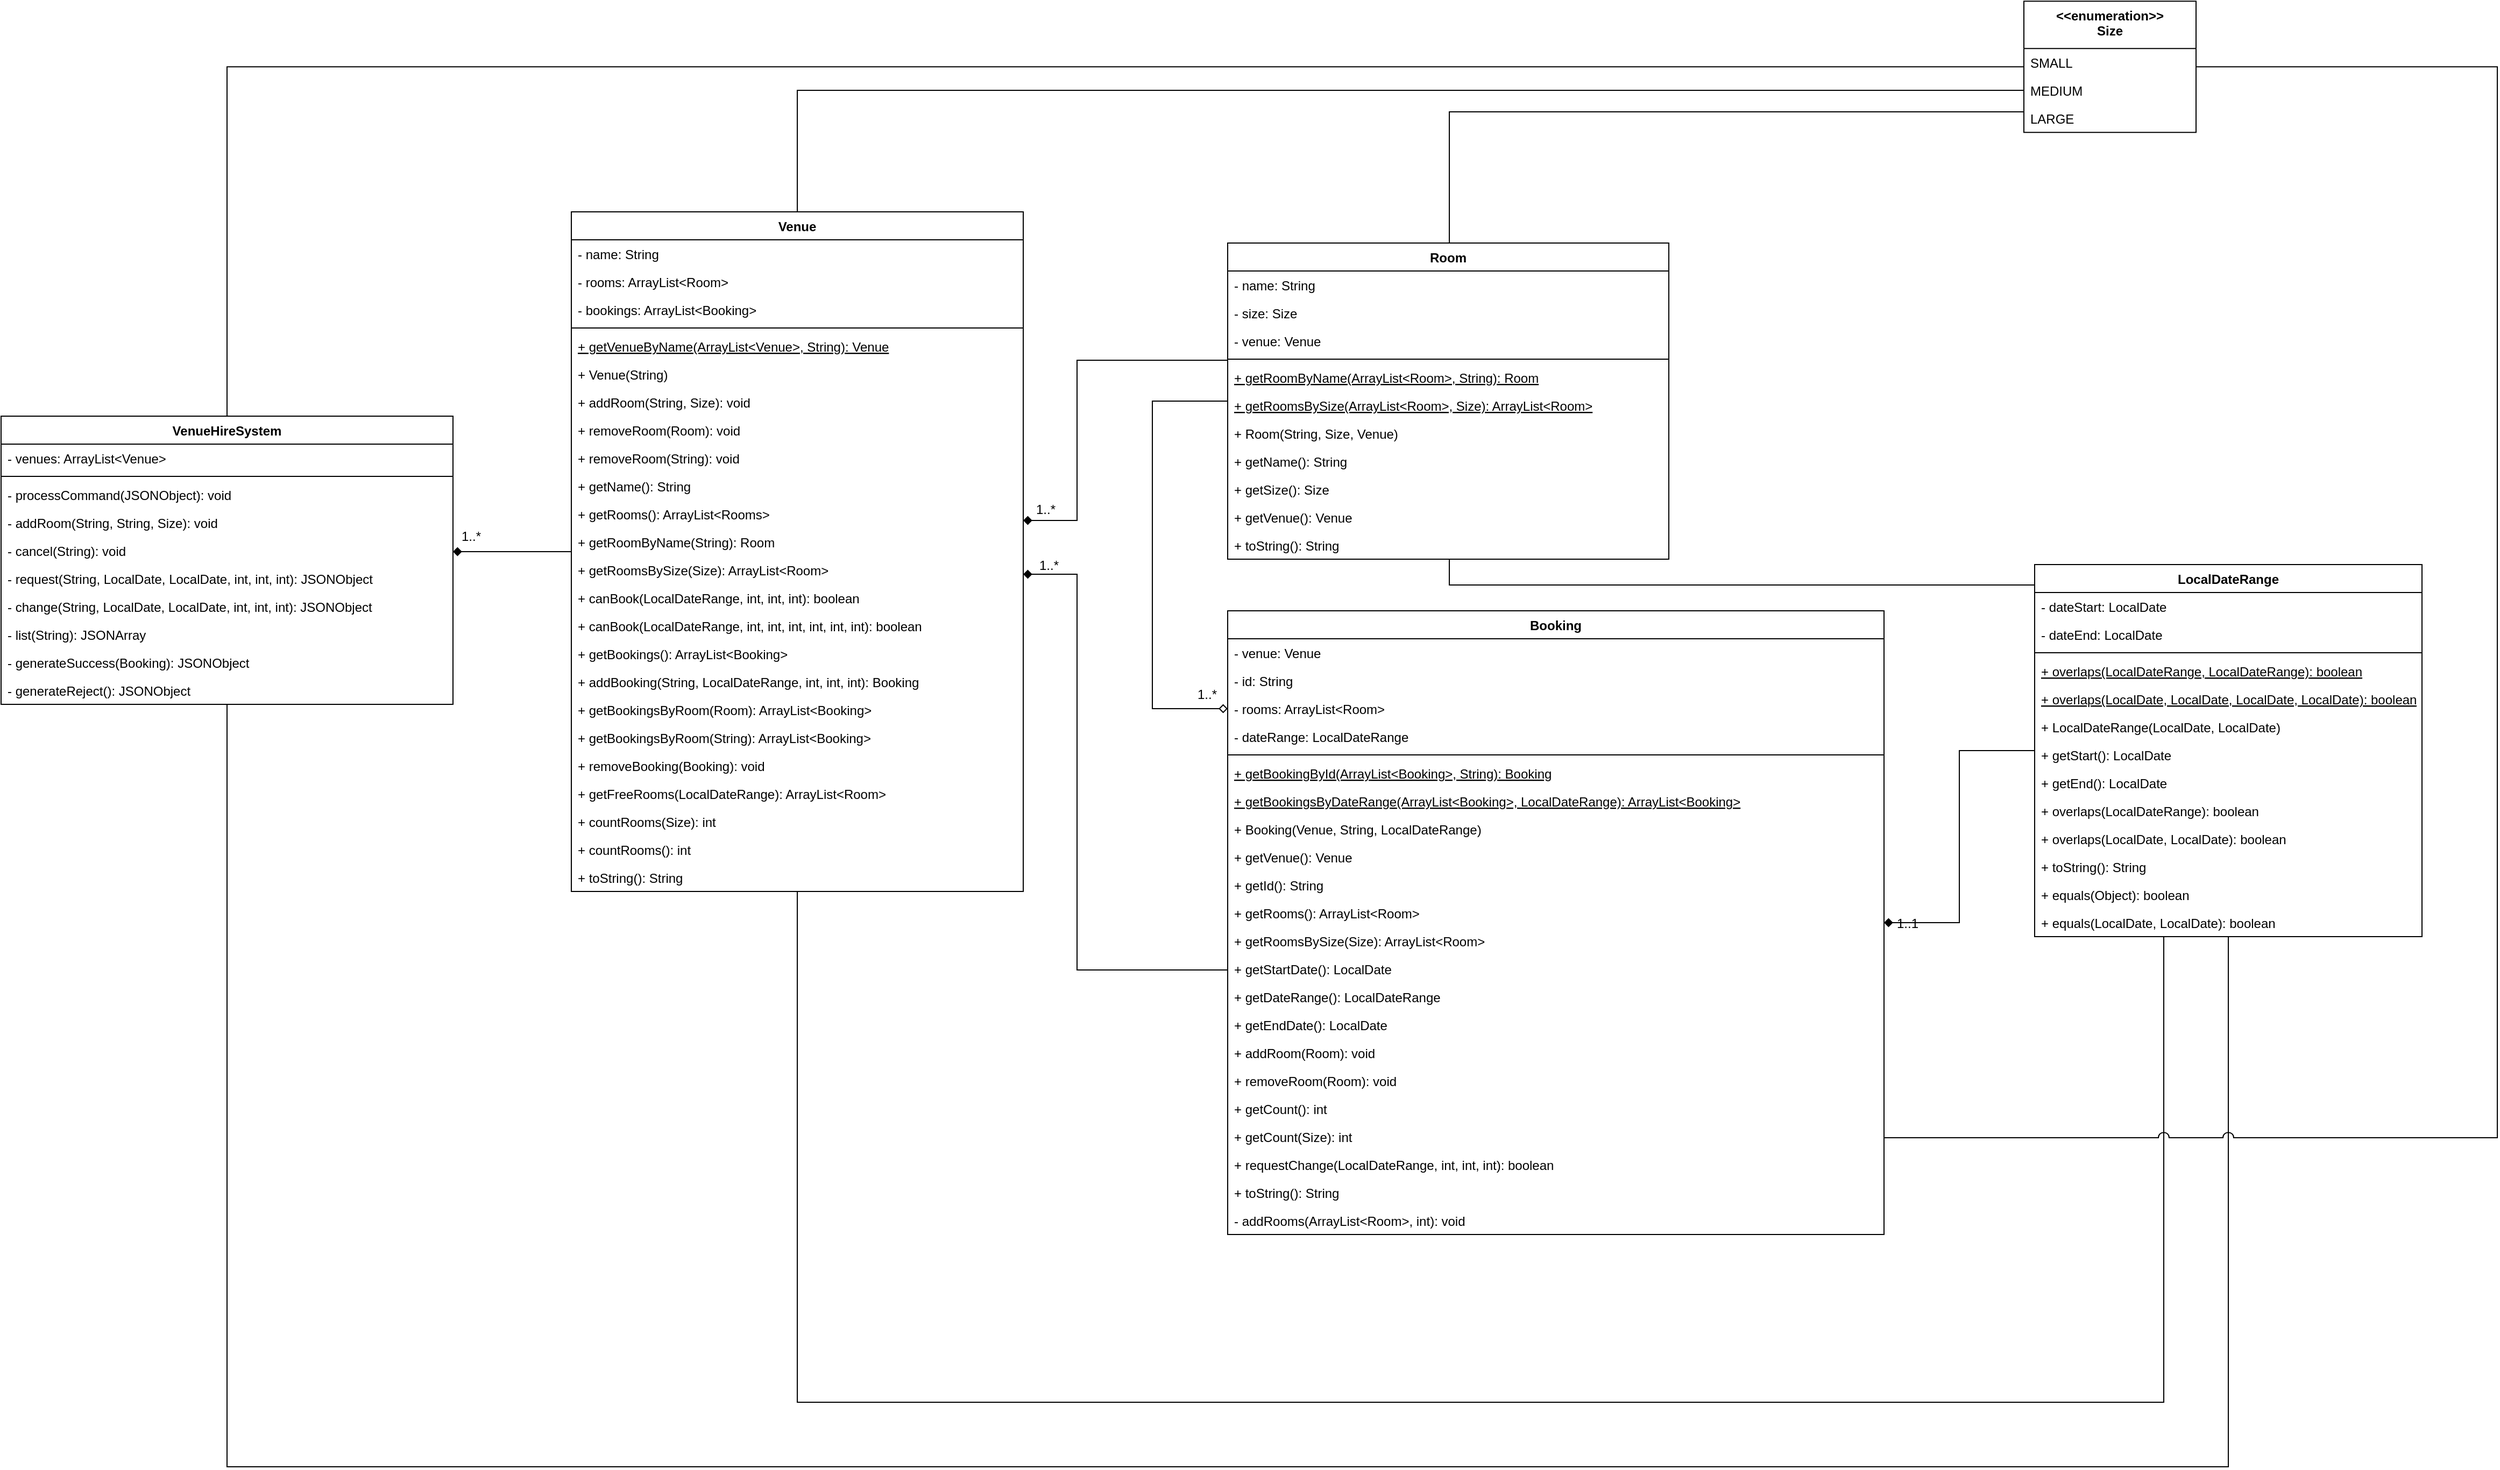 <mxfile version="11.3.0" type="device" pages="1"><diagram id="Fz_I82woASBaDcpSmQ-H" name="Page-1"><mxGraphModel dx="1386" dy="666" grid="1" gridSize="10" guides="1" tooltips="1" connect="1" arrows="1" fold="1" page="1" pageScale="1" pageWidth="850" pageHeight="1100" math="0" shadow="0"><root><mxCell id="0"/><mxCell id="1" parent="0"/><mxCell id="auLTzLcRfjIA71h1RYRJ-1" value="Booking" style="swimlane;fontStyle=1;align=center;verticalAlign=top;childLayout=stackLayout;horizontal=1;startSize=26;horizontalStack=0;resizeParent=1;resizeParentMax=0;resizeLast=0;collapsible=1;marginBottom=0;" parent="1" vertex="1"><mxGeometry x="1940" y="644" width="610" height="580" as="geometry"/></mxCell><mxCell id="auLTzLcRfjIA71h1RYRJ-2" value="- venue: Venue" style="text;strokeColor=none;fillColor=none;align=left;verticalAlign=top;spacingLeft=4;spacingRight=4;overflow=hidden;rotatable=0;points=[[0,0.5],[1,0.5]];portConstraint=eastwest;" parent="auLTzLcRfjIA71h1RYRJ-1" vertex="1"><mxGeometry y="26" width="610" height="26" as="geometry"/></mxCell><mxCell id="auLTzLcRfjIA71h1RYRJ-5" value="- id: String" style="text;strokeColor=none;fillColor=none;align=left;verticalAlign=top;spacingLeft=4;spacingRight=4;overflow=hidden;rotatable=0;points=[[0,0.5],[1,0.5]];portConstraint=eastwest;" parent="auLTzLcRfjIA71h1RYRJ-1" vertex="1"><mxGeometry y="52" width="610" height="26" as="geometry"/></mxCell><mxCell id="auLTzLcRfjIA71h1RYRJ-6" value="- rooms: ArrayList&lt;Room&gt;" style="text;strokeColor=none;fillColor=none;align=left;verticalAlign=top;spacingLeft=4;spacingRight=4;overflow=hidden;rotatable=0;points=[[0,0.5],[1,0.5]];portConstraint=eastwest;" parent="auLTzLcRfjIA71h1RYRJ-1" vertex="1"><mxGeometry y="78" width="610" height="26" as="geometry"/></mxCell><mxCell id="auLTzLcRfjIA71h1RYRJ-7" value="- dateRange: LocalDateRange" style="text;strokeColor=none;fillColor=none;align=left;verticalAlign=top;spacingLeft=4;spacingRight=4;overflow=hidden;rotatable=0;points=[[0,0.5],[1,0.5]];portConstraint=eastwest;" parent="auLTzLcRfjIA71h1RYRJ-1" vertex="1"><mxGeometry y="104" width="610" height="26" as="geometry"/></mxCell><mxCell id="auLTzLcRfjIA71h1RYRJ-3" value="" style="line;strokeWidth=1;fillColor=none;align=left;verticalAlign=middle;spacingTop=-1;spacingLeft=3;spacingRight=3;rotatable=0;labelPosition=right;points=[];portConstraint=eastwest;" parent="auLTzLcRfjIA71h1RYRJ-1" vertex="1"><mxGeometry y="130" width="610" height="8" as="geometry"/></mxCell><mxCell id="auLTzLcRfjIA71h1RYRJ-16" value="+ getBookingById(ArrayList&lt;Booking&gt;, String): Booking" style="text;strokeColor=none;fillColor=none;align=left;verticalAlign=top;spacingLeft=4;spacingRight=4;overflow=hidden;rotatable=0;points=[[0,0.5],[1,0.5]];portConstraint=eastwest;fontStyle=4" parent="auLTzLcRfjIA71h1RYRJ-1" vertex="1"><mxGeometry y="138" width="610" height="26" as="geometry"/></mxCell><mxCell id="auLTzLcRfjIA71h1RYRJ-17" value="+ getBookingsByDateRange(ArrayList&lt;Booking&gt;, LocalDateRange): ArrayList&lt;Booking&gt;" style="text;strokeColor=none;fillColor=none;align=left;verticalAlign=top;spacingLeft=4;spacingRight=4;overflow=hidden;rotatable=0;points=[[0,0.5],[1,0.5]];portConstraint=eastwest;fontStyle=4" parent="auLTzLcRfjIA71h1RYRJ-1" vertex="1"><mxGeometry y="164" width="610" height="26" as="geometry"/></mxCell><mxCell id="auLTzLcRfjIA71h1RYRJ-20" value="+ Booking(Venue, String, LocalDateRange)" style="text;strokeColor=none;fillColor=none;align=left;verticalAlign=top;spacingLeft=4;spacingRight=4;overflow=hidden;rotatable=0;points=[[0,0.5],[1,0.5]];portConstraint=eastwest;fontStyle=0" parent="auLTzLcRfjIA71h1RYRJ-1" vertex="1"><mxGeometry y="190" width="610" height="26" as="geometry"/></mxCell><mxCell id="auLTzLcRfjIA71h1RYRJ-21" value="+ getVenue(): Venue" style="text;strokeColor=none;fillColor=none;align=left;verticalAlign=top;spacingLeft=4;spacingRight=4;overflow=hidden;rotatable=0;points=[[0,0.5],[1,0.5]];portConstraint=eastwest;fontStyle=0" parent="auLTzLcRfjIA71h1RYRJ-1" vertex="1"><mxGeometry y="216" width="610" height="26" as="geometry"/></mxCell><mxCell id="auLTzLcRfjIA71h1RYRJ-26" value="+ getId(): String" style="text;strokeColor=none;fillColor=none;align=left;verticalAlign=top;spacingLeft=4;spacingRight=4;overflow=hidden;rotatable=0;points=[[0,0.5],[1,0.5]];portConstraint=eastwest;fontStyle=0" parent="auLTzLcRfjIA71h1RYRJ-1" vertex="1"><mxGeometry y="242" width="610" height="26" as="geometry"/></mxCell><mxCell id="auLTzLcRfjIA71h1RYRJ-25" value="+ getRooms(): ArrayList&lt;Room&gt;" style="text;strokeColor=none;fillColor=none;align=left;verticalAlign=top;spacingLeft=4;spacingRight=4;overflow=hidden;rotatable=0;points=[[0,0.5],[1,0.5]];portConstraint=eastwest;fontStyle=0" parent="auLTzLcRfjIA71h1RYRJ-1" vertex="1"><mxGeometry y="268" width="610" height="26" as="geometry"/></mxCell><mxCell id="auLTzLcRfjIA71h1RYRJ-24" value="+ getRoomsBySize(Size): ArrayList&lt;Room&gt;" style="text;strokeColor=none;fillColor=none;align=left;verticalAlign=top;spacingLeft=4;spacingRight=4;overflow=hidden;rotatable=0;points=[[0,0.5],[1,0.5]];portConstraint=eastwest;fontStyle=0" parent="auLTzLcRfjIA71h1RYRJ-1" vertex="1"><mxGeometry y="294" width="610" height="26" as="geometry"/></mxCell><mxCell id="auLTzLcRfjIA71h1RYRJ-23" value="+ getStartDate(): LocalDate" style="text;strokeColor=none;fillColor=none;align=left;verticalAlign=top;spacingLeft=4;spacingRight=4;overflow=hidden;rotatable=0;points=[[0,0.5],[1,0.5]];portConstraint=eastwest;fontStyle=0" parent="auLTzLcRfjIA71h1RYRJ-1" vertex="1"><mxGeometry y="320" width="610" height="26" as="geometry"/></mxCell><mxCell id="auLTzLcRfjIA71h1RYRJ-22" value="+ getDateRange(): LocalDateRange" style="text;strokeColor=none;fillColor=none;align=left;verticalAlign=top;spacingLeft=4;spacingRight=4;overflow=hidden;rotatable=0;points=[[0,0.5],[1,0.5]];portConstraint=eastwest;fontStyle=0" parent="auLTzLcRfjIA71h1RYRJ-1" vertex="1"><mxGeometry y="346" width="610" height="26" as="geometry"/></mxCell><mxCell id="auLTzLcRfjIA71h1RYRJ-19" value="+ getEndDate(): LocalDate" style="text;strokeColor=none;fillColor=none;align=left;verticalAlign=top;spacingLeft=4;spacingRight=4;overflow=hidden;rotatable=0;points=[[0,0.5],[1,0.5]];portConstraint=eastwest;fontStyle=0" parent="auLTzLcRfjIA71h1RYRJ-1" vertex="1"><mxGeometry y="372" width="610" height="26" as="geometry"/></mxCell><mxCell id="auLTzLcRfjIA71h1RYRJ-28" value="+ addRoom(Room): void" style="text;strokeColor=none;fillColor=none;align=left;verticalAlign=top;spacingLeft=4;spacingRight=4;overflow=hidden;rotatable=0;points=[[0,0.5],[1,0.5]];portConstraint=eastwest;fontStyle=0" parent="auLTzLcRfjIA71h1RYRJ-1" vertex="1"><mxGeometry y="398" width="610" height="26" as="geometry"/></mxCell><mxCell id="auLTzLcRfjIA71h1RYRJ-30" value="+ removeRoom(Room): void" style="text;strokeColor=none;fillColor=none;align=left;verticalAlign=top;spacingLeft=4;spacingRight=4;overflow=hidden;rotatable=0;points=[[0,0.5],[1,0.5]];portConstraint=eastwest;fontStyle=0" parent="auLTzLcRfjIA71h1RYRJ-1" vertex="1"><mxGeometry y="424" width="610" height="26" as="geometry"/></mxCell><mxCell id="auLTzLcRfjIA71h1RYRJ-34" value="+ getCount(): int" style="text;strokeColor=none;fillColor=none;align=left;verticalAlign=top;spacingLeft=4;spacingRight=4;overflow=hidden;rotatable=0;points=[[0,0.5],[1,0.5]];portConstraint=eastwest;fontStyle=0" parent="auLTzLcRfjIA71h1RYRJ-1" vertex="1"><mxGeometry y="450" width="610" height="26" as="geometry"/></mxCell><mxCell id="auLTzLcRfjIA71h1RYRJ-33" value="+ getCount(Size): int" style="text;strokeColor=none;fillColor=none;align=left;verticalAlign=top;spacingLeft=4;spacingRight=4;overflow=hidden;rotatable=0;points=[[0,0.5],[1,0.5]];portConstraint=eastwest;fontStyle=0" parent="auLTzLcRfjIA71h1RYRJ-1" vertex="1"><mxGeometry y="476" width="610" height="26" as="geometry"/></mxCell><mxCell id="auLTzLcRfjIA71h1RYRJ-32" value="+ requestChange(LocalDateRange, int, int, int): boolean" style="text;strokeColor=none;fillColor=none;align=left;verticalAlign=top;spacingLeft=4;spacingRight=4;overflow=hidden;rotatable=0;points=[[0,0.5],[1,0.5]];portConstraint=eastwest;fontStyle=0" parent="auLTzLcRfjIA71h1RYRJ-1" vertex="1"><mxGeometry y="502" width="610" height="26" as="geometry"/></mxCell><mxCell id="auLTzLcRfjIA71h1RYRJ-35" value="+ toString(): String" style="text;strokeColor=none;fillColor=none;align=left;verticalAlign=top;spacingLeft=4;spacingRight=4;overflow=hidden;rotatable=0;points=[[0,0.5],[1,0.5]];portConstraint=eastwest;fontStyle=0" parent="auLTzLcRfjIA71h1RYRJ-1" vertex="1"><mxGeometry y="528" width="610" height="26" as="geometry"/></mxCell><mxCell id="auLTzLcRfjIA71h1RYRJ-31" value="- addRooms(ArrayList&lt;Room&gt;, int): void" style="text;strokeColor=none;fillColor=none;align=left;verticalAlign=top;spacingLeft=4;spacingRight=4;overflow=hidden;rotatable=0;points=[[0,0.5],[1,0.5]];portConstraint=eastwest;fontStyle=0" parent="auLTzLcRfjIA71h1RYRJ-1" vertex="1"><mxGeometry y="554" width="610" height="26" as="geometry"/></mxCell><mxCell id="2ZWRMJSb3vyDio3hac4R-14" style="edgeStyle=orthogonalEdgeStyle;rounded=0;orthogonalLoop=1;jettySize=auto;html=1;endArrow=diamond;endFill=1;" edge="1" parent="1" source="auLTzLcRfjIA71h1RYRJ-68" target="auLTzLcRfjIA71h1RYRJ-1"><mxGeometry relative="1" as="geometry"/></mxCell><mxCell id="2ZWRMJSb3vyDio3hac4R-15" style="edgeStyle=orthogonalEdgeStyle;rounded=0;orthogonalLoop=1;jettySize=auto;html=1;startArrow=none;startFill=0;endArrow=none;endFill=0;" edge="1" parent="1" source="auLTzLcRfjIA71h1RYRJ-68" target="auLTzLcRfjIA71h1RYRJ-191"><mxGeometry relative="1" as="geometry"><Array as="points"><mxPoint x="2870" y="1440"/><mxPoint x="1010" y="1440"/></Array></mxGeometry></mxCell><mxCell id="2ZWRMJSb3vyDio3hac4R-16" style="edgeStyle=orthogonalEdgeStyle;rounded=0;orthogonalLoop=1;jettySize=auto;html=1;startArrow=none;startFill=0;endArrow=none;endFill=0;" edge="1" parent="1" source="auLTzLcRfjIA71h1RYRJ-68" target="auLTzLcRfjIA71h1RYRJ-160"><mxGeometry relative="1" as="geometry"><Array as="points"><mxPoint x="2810" y="1380"/><mxPoint x="1540" y="1380"/></Array></mxGeometry></mxCell><mxCell id="2ZWRMJSb3vyDio3hac4R-17" style="edgeStyle=orthogonalEdgeStyle;rounded=0;orthogonalLoop=1;jettySize=auto;html=1;startArrow=none;startFill=0;endArrow=none;endFill=0;" edge="1" parent="1" source="auLTzLcRfjIA71h1RYRJ-68" target="auLTzLcRfjIA71h1RYRJ-80"><mxGeometry relative="1" as="geometry"><Array as="points"><mxPoint x="2146" y="620"/></Array></mxGeometry></mxCell><mxCell id="auLTzLcRfjIA71h1RYRJ-68" value="LocalDateRange" style="swimlane;fontStyle=1;align=center;verticalAlign=top;childLayout=stackLayout;horizontal=1;startSize=26;horizontalStack=0;resizeParent=1;resizeParentMax=0;resizeLast=0;collapsible=1;marginBottom=0;" parent="1" vertex="1"><mxGeometry x="2690" y="601" width="360" height="346" as="geometry"/></mxCell><mxCell id="auLTzLcRfjIA71h1RYRJ-69" value="- dateStart: LocalDate" style="text;strokeColor=none;fillColor=none;align=left;verticalAlign=top;spacingLeft=4;spacingRight=4;overflow=hidden;rotatable=0;points=[[0,0.5],[1,0.5]];portConstraint=eastwest;" parent="auLTzLcRfjIA71h1RYRJ-68" vertex="1"><mxGeometry y="26" width="360" height="26" as="geometry"/></mxCell><mxCell id="auLTzLcRfjIA71h1RYRJ-72" value="- dateEnd: LocalDate" style="text;strokeColor=none;fillColor=none;align=left;verticalAlign=top;spacingLeft=4;spacingRight=4;overflow=hidden;rotatable=0;points=[[0,0.5],[1,0.5]];portConstraint=eastwest;" parent="auLTzLcRfjIA71h1RYRJ-68" vertex="1"><mxGeometry y="52" width="360" height="26" as="geometry"/></mxCell><mxCell id="auLTzLcRfjIA71h1RYRJ-70" value="" style="line;strokeWidth=1;fillColor=none;align=left;verticalAlign=middle;spacingTop=-1;spacingLeft=3;spacingRight=3;rotatable=0;labelPosition=right;points=[];portConstraint=eastwest;" parent="auLTzLcRfjIA71h1RYRJ-68" vertex="1"><mxGeometry y="78" width="360" height="8" as="geometry"/></mxCell><mxCell id="QHxs_zR7tze2zaisQETo-5" value="+ overlaps(LocalDateRange, LocalDateRange): boolean" style="text;strokeColor=none;fillColor=none;align=left;verticalAlign=top;spacingLeft=4;spacingRight=4;overflow=hidden;rotatable=0;points=[[0,0.5],[1,0.5]];portConstraint=eastwest;fontStyle=4" parent="auLTzLcRfjIA71h1RYRJ-68" vertex="1"><mxGeometry y="86" width="360" height="26" as="geometry"/></mxCell><mxCell id="QHxs_zR7tze2zaisQETo-3" value="+ overlaps(LocalDate, LocalDate, LocalDate, LocalDate): boolean" style="text;strokeColor=none;fillColor=none;align=left;verticalAlign=top;spacingLeft=4;spacingRight=4;overflow=hidden;rotatable=0;points=[[0,0.5],[1,0.5]];portConstraint=eastwest;fontStyle=4" parent="auLTzLcRfjIA71h1RYRJ-68" vertex="1"><mxGeometry y="112" width="360" height="26" as="geometry"/></mxCell><mxCell id="auLTzLcRfjIA71h1RYRJ-71" value="+ LocalDateRange(LocalDate, LocalDate)" style="text;strokeColor=none;fillColor=none;align=left;verticalAlign=top;spacingLeft=4;spacingRight=4;overflow=hidden;rotatable=0;points=[[0,0.5],[1,0.5]];portConstraint=eastwest;" parent="auLTzLcRfjIA71h1RYRJ-68" vertex="1"><mxGeometry y="138" width="360" height="26" as="geometry"/></mxCell><mxCell id="auLTzLcRfjIA71h1RYRJ-74" value="+ getStart(): LocalDate" style="text;strokeColor=none;fillColor=none;align=left;verticalAlign=top;spacingLeft=4;spacingRight=4;overflow=hidden;rotatable=0;points=[[0,0.5],[1,0.5]];portConstraint=eastwest;" parent="auLTzLcRfjIA71h1RYRJ-68" vertex="1"><mxGeometry y="164" width="360" height="26" as="geometry"/></mxCell><mxCell id="auLTzLcRfjIA71h1RYRJ-79" value="+ getEnd(): LocalDate" style="text;strokeColor=none;fillColor=none;align=left;verticalAlign=top;spacingLeft=4;spacingRight=4;overflow=hidden;rotatable=0;points=[[0,0.5],[1,0.5]];portConstraint=eastwest;" parent="auLTzLcRfjIA71h1RYRJ-68" vertex="1"><mxGeometry y="190" width="360" height="26" as="geometry"/></mxCell><mxCell id="auLTzLcRfjIA71h1RYRJ-78" value="+ overlaps(LocalDateRange): boolean" style="text;strokeColor=none;fillColor=none;align=left;verticalAlign=top;spacingLeft=4;spacingRight=4;overflow=hidden;rotatable=0;points=[[0,0.5],[1,0.5]];portConstraint=eastwest;" parent="auLTzLcRfjIA71h1RYRJ-68" vertex="1"><mxGeometry y="216" width="360" height="26" as="geometry"/></mxCell><mxCell id="auLTzLcRfjIA71h1RYRJ-77" value="+ overlaps(LocalDate, LocalDate): boolean" style="text;strokeColor=none;fillColor=none;align=left;verticalAlign=top;spacingLeft=4;spacingRight=4;overflow=hidden;rotatable=0;points=[[0,0.5],[1,0.5]];portConstraint=eastwest;" parent="auLTzLcRfjIA71h1RYRJ-68" vertex="1"><mxGeometry y="242" width="360" height="26" as="geometry"/></mxCell><mxCell id="auLTzLcRfjIA71h1RYRJ-76" value="+ toString(): String" style="text;strokeColor=none;fillColor=none;align=left;verticalAlign=top;spacingLeft=4;spacingRight=4;overflow=hidden;rotatable=0;points=[[0,0.5],[1,0.5]];portConstraint=eastwest;" parent="auLTzLcRfjIA71h1RYRJ-68" vertex="1"><mxGeometry y="268" width="360" height="26" as="geometry"/></mxCell><mxCell id="auLTzLcRfjIA71h1RYRJ-75" value="+ equals(Object): boolean" style="text;strokeColor=none;fillColor=none;align=left;verticalAlign=top;spacingLeft=4;spacingRight=4;overflow=hidden;rotatable=0;points=[[0,0.5],[1,0.5]];portConstraint=eastwest;" parent="auLTzLcRfjIA71h1RYRJ-68" vertex="1"><mxGeometry y="294" width="360" height="26" as="geometry"/></mxCell><mxCell id="auLTzLcRfjIA71h1RYRJ-73" value="+ equals(LocalDate, LocalDate): boolean" style="text;strokeColor=none;fillColor=none;align=left;verticalAlign=top;spacingLeft=4;spacingRight=4;overflow=hidden;rotatable=0;points=[[0,0.5],[1,0.5]];portConstraint=eastwest;" parent="auLTzLcRfjIA71h1RYRJ-68" vertex="1"><mxGeometry y="320" width="360" height="26" as="geometry"/></mxCell><mxCell id="2ZWRMJSb3vyDio3hac4R-11" style="edgeStyle=orthogonalEdgeStyle;rounded=0;orthogonalLoop=1;jettySize=auto;html=1;entryX=0;entryY=0.5;entryDx=0;entryDy=0;endArrow=diamond;endFill=0;" edge="1" parent="1" source="auLTzLcRfjIA71h1RYRJ-80" target="auLTzLcRfjIA71h1RYRJ-6"><mxGeometry relative="1" as="geometry"><Array as="points"><mxPoint x="1870" y="449"/><mxPoint x="1870" y="735"/></Array></mxGeometry></mxCell><mxCell id="auLTzLcRfjIA71h1RYRJ-80" value="Room" style="swimlane;fontStyle=1;align=center;verticalAlign=top;childLayout=stackLayout;horizontal=1;startSize=26;horizontalStack=0;resizeParent=1;resizeParentMax=0;resizeLast=0;collapsible=1;marginBottom=0;" parent="1" vertex="1"><mxGeometry x="1940" y="302" width="410" height="294" as="geometry"/></mxCell><mxCell id="auLTzLcRfjIA71h1RYRJ-81" value="- name: String" style="text;strokeColor=none;fillColor=none;align=left;verticalAlign=top;spacingLeft=4;spacingRight=4;overflow=hidden;rotatable=0;points=[[0,0.5],[1,0.5]];portConstraint=eastwest;" parent="auLTzLcRfjIA71h1RYRJ-80" vertex="1"><mxGeometry y="26" width="410" height="26" as="geometry"/></mxCell><mxCell id="auLTzLcRfjIA71h1RYRJ-82" value="- size: Size" style="text;strokeColor=none;fillColor=none;align=left;verticalAlign=top;spacingLeft=4;spacingRight=4;overflow=hidden;rotatable=0;points=[[0,0.5],[1,0.5]];portConstraint=eastwest;" parent="auLTzLcRfjIA71h1RYRJ-80" vertex="1"><mxGeometry y="52" width="410" height="26" as="geometry"/></mxCell><mxCell id="auLTzLcRfjIA71h1RYRJ-92" value="- venue: Venue" style="text;strokeColor=none;fillColor=none;align=left;verticalAlign=top;spacingLeft=4;spacingRight=4;overflow=hidden;rotatable=0;points=[[0,0.5],[1,0.5]];portConstraint=eastwest;" parent="auLTzLcRfjIA71h1RYRJ-80" vertex="1"><mxGeometry y="78" width="410" height="26" as="geometry"/></mxCell><mxCell id="auLTzLcRfjIA71h1RYRJ-83" value="" style="line;strokeWidth=1;fillColor=none;align=left;verticalAlign=middle;spacingTop=-1;spacingLeft=3;spacingRight=3;rotatable=0;labelPosition=right;points=[];portConstraint=eastwest;" parent="auLTzLcRfjIA71h1RYRJ-80" vertex="1"><mxGeometry y="104" width="410" height="8" as="geometry"/></mxCell><mxCell id="auLTzLcRfjIA71h1RYRJ-86" value="+ getRoomByName(ArrayList&lt;Room&gt;, String): Room" style="text;strokeColor=none;fillColor=none;align=left;verticalAlign=top;spacingLeft=4;spacingRight=4;overflow=hidden;rotatable=0;points=[[0,0.5],[1,0.5]];portConstraint=eastwest;fontStyle=4" parent="auLTzLcRfjIA71h1RYRJ-80" vertex="1"><mxGeometry y="112" width="410" height="26" as="geometry"/></mxCell><mxCell id="auLTzLcRfjIA71h1RYRJ-87" value="+ getRoomsBySize(ArrayList&lt;Room&gt;, Size): ArrayList&lt;Room&gt;" style="text;strokeColor=none;fillColor=none;align=left;verticalAlign=top;spacingLeft=4;spacingRight=4;overflow=hidden;rotatable=0;points=[[0,0.5],[1,0.5]];portConstraint=eastwest;fontStyle=4" parent="auLTzLcRfjIA71h1RYRJ-80" vertex="1"><mxGeometry y="138" width="410" height="26" as="geometry"/></mxCell><mxCell id="auLTzLcRfjIA71h1RYRJ-88" value="+ Room(String, Size, Venue)" style="text;strokeColor=none;fillColor=none;align=left;verticalAlign=top;spacingLeft=4;spacingRight=4;overflow=hidden;rotatable=0;points=[[0,0.5],[1,0.5]];portConstraint=eastwest;" parent="auLTzLcRfjIA71h1RYRJ-80" vertex="1"><mxGeometry y="164" width="410" height="26" as="geometry"/></mxCell><mxCell id="auLTzLcRfjIA71h1RYRJ-89" value="+ getName(): String" style="text;strokeColor=none;fillColor=none;align=left;verticalAlign=top;spacingLeft=4;spacingRight=4;overflow=hidden;rotatable=0;points=[[0,0.5],[1,0.5]];portConstraint=eastwest;" parent="auLTzLcRfjIA71h1RYRJ-80" vertex="1"><mxGeometry y="190" width="410" height="26" as="geometry"/></mxCell><mxCell id="auLTzLcRfjIA71h1RYRJ-90" value="+ getSize(): Size" style="text;strokeColor=none;fillColor=none;align=left;verticalAlign=top;spacingLeft=4;spacingRight=4;overflow=hidden;rotatable=0;points=[[0,0.5],[1,0.5]];portConstraint=eastwest;" parent="auLTzLcRfjIA71h1RYRJ-80" vertex="1"><mxGeometry y="216" width="410" height="26" as="geometry"/></mxCell><mxCell id="auLTzLcRfjIA71h1RYRJ-93" value="+ getVenue(): Venue" style="text;strokeColor=none;fillColor=none;align=left;verticalAlign=top;spacingLeft=4;spacingRight=4;overflow=hidden;rotatable=0;points=[[0,0.5],[1,0.5]];portConstraint=eastwest;" parent="auLTzLcRfjIA71h1RYRJ-80" vertex="1"><mxGeometry y="242" width="410" height="26" as="geometry"/></mxCell><mxCell id="auLTzLcRfjIA71h1RYRJ-91" value="+ toString(): String" style="text;strokeColor=none;fillColor=none;align=left;verticalAlign=top;spacingLeft=4;spacingRight=4;overflow=hidden;rotatable=0;points=[[0,0.5],[1,0.5]];portConstraint=eastwest;" parent="auLTzLcRfjIA71h1RYRJ-80" vertex="1"><mxGeometry y="268" width="410" height="26" as="geometry"/></mxCell><mxCell id="2ZWRMJSb3vyDio3hac4R-18" style="edgeStyle=orthogonalEdgeStyle;rounded=0;orthogonalLoop=1;jettySize=auto;html=1;startArrow=none;startFill=0;endArrow=none;endFill=0;" edge="1" parent="1" source="auLTzLcRfjIA71h1RYRJ-148" target="auLTzLcRfjIA71h1RYRJ-191"><mxGeometry relative="1" as="geometry"/></mxCell><mxCell id="2ZWRMJSb3vyDio3hac4R-19" style="edgeStyle=orthogonalEdgeStyle;rounded=0;orthogonalLoop=1;jettySize=auto;html=1;startArrow=none;startFill=0;endArrow=none;endFill=0;" edge="1" parent="1" source="auLTzLcRfjIA71h1RYRJ-148" target="auLTzLcRfjIA71h1RYRJ-160"><mxGeometry relative="1" as="geometry"><Array as="points"><mxPoint x="1540" y="160"/></Array></mxGeometry></mxCell><mxCell id="2ZWRMJSb3vyDio3hac4R-20" style="edgeStyle=orthogonalEdgeStyle;rounded=0;orthogonalLoop=1;jettySize=auto;html=1;entryX=0.5;entryY=0;entryDx=0;entryDy=0;startArrow=none;startFill=0;endArrow=none;endFill=0;" edge="1" parent="1" source="auLTzLcRfjIA71h1RYRJ-148" target="auLTzLcRfjIA71h1RYRJ-80"><mxGeometry relative="1" as="geometry"><Array as="points"><mxPoint x="2146" y="180"/></Array></mxGeometry></mxCell><mxCell id="2ZWRMJSb3vyDio3hac4R-22" style="edgeStyle=orthogonalEdgeStyle;rounded=0;orthogonalLoop=1;jettySize=auto;html=1;startArrow=none;startFill=0;endArrow=none;endFill=0;jumpStyle=arc;jumpSize=10;" edge="1" parent="1" source="auLTzLcRfjIA71h1RYRJ-148" target="auLTzLcRfjIA71h1RYRJ-33"><mxGeometry relative="1" as="geometry"><Array as="points"><mxPoint x="3120" y="138"/><mxPoint x="3120" y="1134"/></Array></mxGeometry></mxCell><mxCell id="auLTzLcRfjIA71h1RYRJ-148" value="&lt;&lt;enumeration&gt;&gt;&#10;Size&#10;" style="swimlane;fontStyle=1;align=center;verticalAlign=top;childLayout=stackLayout;horizontal=1;startSize=44;horizontalStack=0;resizeParent=1;resizeParentMax=0;resizeLast=0;collapsible=1;marginBottom=0;" parent="1" vertex="1"><mxGeometry x="2680" y="77.128" width="160" height="122" as="geometry"/></mxCell><mxCell id="auLTzLcRfjIA71h1RYRJ-157" value="SMALL" style="text;strokeColor=none;fillColor=none;align=left;verticalAlign=top;spacingLeft=4;spacingRight=4;overflow=hidden;rotatable=0;points=[[0,0.5],[1,0.5]];portConstraint=eastwest;" parent="auLTzLcRfjIA71h1RYRJ-148" vertex="1"><mxGeometry y="44" width="160" height="26" as="geometry"/></mxCell><mxCell id="auLTzLcRfjIA71h1RYRJ-158" value="MEDIUM" style="text;strokeColor=none;fillColor=none;align=left;verticalAlign=top;spacingLeft=4;spacingRight=4;overflow=hidden;rotatable=0;points=[[0,0.5],[1,0.5]];portConstraint=eastwest;" parent="auLTzLcRfjIA71h1RYRJ-148" vertex="1"><mxGeometry y="70" width="160" height="26" as="geometry"/></mxCell><mxCell id="auLTzLcRfjIA71h1RYRJ-159" value="LARGE" style="text;strokeColor=none;fillColor=none;align=left;verticalAlign=top;spacingLeft=4;spacingRight=4;overflow=hidden;rotatable=0;points=[[0,0.5],[1,0.5]];portConstraint=eastwest;" parent="auLTzLcRfjIA71h1RYRJ-148" vertex="1"><mxGeometry y="96" width="160" height="26" as="geometry"/></mxCell><mxCell id="auLTzLcRfjIA71h1RYRJ-213" style="edgeStyle=orthogonalEdgeStyle;rounded=0;orthogonalLoop=1;jettySize=auto;html=1;startArrow=diamond;startFill=1;endArrow=none;endFill=0;" parent="1" source="auLTzLcRfjIA71h1RYRJ-160" target="auLTzLcRfjIA71h1RYRJ-80" edge="1"><mxGeometry relative="1" as="geometry"><Array as="points"><mxPoint x="1800" y="560"/><mxPoint x="1800" y="411"/></Array></mxGeometry></mxCell><mxCell id="auLTzLcRfjIA71h1RYRJ-215" style="edgeStyle=orthogonalEdgeStyle;rounded=0;orthogonalLoop=1;jettySize=auto;html=1;startArrow=diamond;startFill=1;endArrow=none;endFill=0;entryX=0;entryY=0.5;entryDx=0;entryDy=0;" parent="1" source="auLTzLcRfjIA71h1RYRJ-160" target="auLTzLcRfjIA71h1RYRJ-23" edge="1"><mxGeometry relative="1" as="geometry"><Array as="points"><mxPoint x="1800" y="610"/><mxPoint x="1800" y="978"/></Array></mxGeometry></mxCell><mxCell id="2ZWRMJSb3vyDio3hac4R-7" style="edgeStyle=orthogonalEdgeStyle;rounded=0;orthogonalLoop=1;jettySize=auto;html=1;endArrow=diamond;endFill=1;" edge="1" parent="1" source="auLTzLcRfjIA71h1RYRJ-160" target="auLTzLcRfjIA71h1RYRJ-191"><mxGeometry relative="1" as="geometry"><Array as="points"><mxPoint x="1240" y="589"/><mxPoint x="1240" y="589"/></Array></mxGeometry></mxCell><mxCell id="auLTzLcRfjIA71h1RYRJ-160" value="Venue" style="swimlane;fontStyle=1;align=center;verticalAlign=top;childLayout=stackLayout;horizontal=1;startSize=26;horizontalStack=0;resizeParent=1;resizeParentMax=0;resizeLast=0;collapsible=1;marginBottom=0;" parent="1" vertex="1"><mxGeometry x="1330" y="273" width="420" height="632" as="geometry"/></mxCell><mxCell id="auLTzLcRfjIA71h1RYRJ-161" value="- name: String" style="text;strokeColor=none;fillColor=none;align=left;verticalAlign=top;spacingLeft=4;spacingRight=4;overflow=hidden;rotatable=0;points=[[0,0.5],[1,0.5]];portConstraint=eastwest;" parent="auLTzLcRfjIA71h1RYRJ-160" vertex="1"><mxGeometry y="26" width="420" height="26" as="geometry"/></mxCell><mxCell id="auLTzLcRfjIA71h1RYRJ-162" value="- rooms: ArrayList&lt;Room&gt;" style="text;strokeColor=none;fillColor=none;align=left;verticalAlign=top;spacingLeft=4;spacingRight=4;overflow=hidden;rotatable=0;points=[[0,0.5],[1,0.5]];portConstraint=eastwest;" parent="auLTzLcRfjIA71h1RYRJ-160" vertex="1"><mxGeometry y="52" width="420" height="26" as="geometry"/></mxCell><mxCell id="auLTzLcRfjIA71h1RYRJ-163" value="- bookings: ArrayList&lt;Booking&gt;" style="text;strokeColor=none;fillColor=none;align=left;verticalAlign=top;spacingLeft=4;spacingRight=4;overflow=hidden;rotatable=0;points=[[0,0.5],[1,0.5]];portConstraint=eastwest;" parent="auLTzLcRfjIA71h1RYRJ-160" vertex="1"><mxGeometry y="78" width="420" height="26" as="geometry"/></mxCell><mxCell id="auLTzLcRfjIA71h1RYRJ-164" value="" style="line;strokeWidth=1;fillColor=none;align=left;verticalAlign=middle;spacingTop=-1;spacingLeft=3;spacingRight=3;rotatable=0;labelPosition=right;points=[];portConstraint=eastwest;" parent="auLTzLcRfjIA71h1RYRJ-160" vertex="1"><mxGeometry y="104" width="420" height="8" as="geometry"/></mxCell><mxCell id="auLTzLcRfjIA71h1RYRJ-165" value="+ getVenueByName(ArrayList&lt;Venue&gt;, String): Venue" style="text;strokeColor=none;fillColor=none;align=left;verticalAlign=top;spacingLeft=4;spacingRight=4;overflow=hidden;rotatable=0;points=[[0,0.5],[1,0.5]];portConstraint=eastwest;fontStyle=4" parent="auLTzLcRfjIA71h1RYRJ-160" vertex="1"><mxGeometry y="112" width="420" height="26" as="geometry"/></mxCell><mxCell id="auLTzLcRfjIA71h1RYRJ-190" value="+ Venue(String)" style="text;strokeColor=none;fillColor=none;align=left;verticalAlign=top;spacingLeft=4;spacingRight=4;overflow=hidden;rotatable=0;points=[[0,0.5],[1,0.5]];portConstraint=eastwest;fontStyle=0" parent="auLTzLcRfjIA71h1RYRJ-160" vertex="1"><mxGeometry y="138" width="420" height="26" as="geometry"/></mxCell><mxCell id="auLTzLcRfjIA71h1RYRJ-189" value="+ addRoom(String, Size): void" style="text;strokeColor=none;fillColor=none;align=left;verticalAlign=top;spacingLeft=4;spacingRight=4;overflow=hidden;rotatable=0;points=[[0,0.5],[1,0.5]];portConstraint=eastwest;fontStyle=0" parent="auLTzLcRfjIA71h1RYRJ-160" vertex="1"><mxGeometry y="164" width="420" height="26" as="geometry"/></mxCell><mxCell id="auLTzLcRfjIA71h1RYRJ-188" value="+ removeRoom(Room): void" style="text;strokeColor=none;fillColor=none;align=left;verticalAlign=top;spacingLeft=4;spacingRight=4;overflow=hidden;rotatable=0;points=[[0,0.5],[1,0.5]];portConstraint=eastwest;fontStyle=0" parent="auLTzLcRfjIA71h1RYRJ-160" vertex="1"><mxGeometry y="190" width="420" height="26" as="geometry"/></mxCell><mxCell id="auLTzLcRfjIA71h1RYRJ-187" value="+ removeRoom(String): void" style="text;strokeColor=none;fillColor=none;align=left;verticalAlign=top;spacingLeft=4;spacingRight=4;overflow=hidden;rotatable=0;points=[[0,0.5],[1,0.5]];portConstraint=eastwest;fontStyle=0" parent="auLTzLcRfjIA71h1RYRJ-160" vertex="1"><mxGeometry y="216" width="420" height="26" as="geometry"/></mxCell><mxCell id="auLTzLcRfjIA71h1RYRJ-186" value="+ getName(): String" style="text;strokeColor=none;fillColor=none;align=left;verticalAlign=top;spacingLeft=4;spacingRight=4;overflow=hidden;rotatable=0;points=[[0,0.5],[1,0.5]];portConstraint=eastwest;fontStyle=0" parent="auLTzLcRfjIA71h1RYRJ-160" vertex="1"><mxGeometry y="242" width="420" height="26" as="geometry"/></mxCell><mxCell id="auLTzLcRfjIA71h1RYRJ-185" value="+ getRooms(): ArrayList&lt;Rooms&gt;" style="text;strokeColor=none;fillColor=none;align=left;verticalAlign=top;spacingLeft=4;spacingRight=4;overflow=hidden;rotatable=0;points=[[0,0.5],[1,0.5]];portConstraint=eastwest;fontStyle=0" parent="auLTzLcRfjIA71h1RYRJ-160" vertex="1"><mxGeometry y="268" width="420" height="26" as="geometry"/></mxCell><mxCell id="auLTzLcRfjIA71h1RYRJ-184" value="+ getRoomByName(String): Room" style="text;strokeColor=none;fillColor=none;align=left;verticalAlign=top;spacingLeft=4;spacingRight=4;overflow=hidden;rotatable=0;points=[[0,0.5],[1,0.5]];portConstraint=eastwest;fontStyle=0" parent="auLTzLcRfjIA71h1RYRJ-160" vertex="1"><mxGeometry y="294" width="420" height="26" as="geometry"/></mxCell><mxCell id="auLTzLcRfjIA71h1RYRJ-183" value="+ getRoomsBySize(Size): ArrayList&lt;Room&gt;" style="text;strokeColor=none;fillColor=none;align=left;verticalAlign=top;spacingLeft=4;spacingRight=4;overflow=hidden;rotatable=0;points=[[0,0.5],[1,0.5]];portConstraint=eastwest;fontStyle=0" parent="auLTzLcRfjIA71h1RYRJ-160" vertex="1"><mxGeometry y="320" width="420" height="26" as="geometry"/></mxCell><mxCell id="auLTzLcRfjIA71h1RYRJ-182" value="+ canBook(LocalDateRange, int, int, int): boolean" style="text;strokeColor=none;fillColor=none;align=left;verticalAlign=top;spacingLeft=4;spacingRight=4;overflow=hidden;rotatable=0;points=[[0,0.5],[1,0.5]];portConstraint=eastwest;fontStyle=0" parent="auLTzLcRfjIA71h1RYRJ-160" vertex="1"><mxGeometry y="346" width="420" height="26" as="geometry"/></mxCell><mxCell id="auLTzLcRfjIA71h1RYRJ-181" value="+ canBook(LocalDateRange, int, int, int, int, int, int): boolean" style="text;strokeColor=none;fillColor=none;align=left;verticalAlign=top;spacingLeft=4;spacingRight=4;overflow=hidden;rotatable=0;points=[[0,0.5],[1,0.5]];portConstraint=eastwest;fontStyle=0" parent="auLTzLcRfjIA71h1RYRJ-160" vertex="1"><mxGeometry y="372" width="420" height="26" as="geometry"/></mxCell><mxCell id="auLTzLcRfjIA71h1RYRJ-166" value="+ getBookings(): ArrayList&lt;Booking&gt;" style="text;strokeColor=none;fillColor=none;align=left;verticalAlign=top;spacingLeft=4;spacingRight=4;overflow=hidden;rotatable=0;points=[[0,0.5],[1,0.5]];portConstraint=eastwest;fontStyle=0" parent="auLTzLcRfjIA71h1RYRJ-160" vertex="1"><mxGeometry y="398" width="420" height="26" as="geometry"/></mxCell><mxCell id="auLTzLcRfjIA71h1RYRJ-180" value="+ addBooking(String, LocalDateRange, int, int, int): Booking" style="text;strokeColor=none;fillColor=none;align=left;verticalAlign=top;spacingLeft=4;spacingRight=4;overflow=hidden;rotatable=0;points=[[0,0.5],[1,0.5]];portConstraint=eastwest;fontStyle=0" parent="auLTzLcRfjIA71h1RYRJ-160" vertex="1"><mxGeometry y="424" width="420" height="26" as="geometry"/></mxCell><mxCell id="auLTzLcRfjIA71h1RYRJ-179" value="+ getBookingsByRoom(Room): ArrayList&lt;Booking&gt;" style="text;strokeColor=none;fillColor=none;align=left;verticalAlign=top;spacingLeft=4;spacingRight=4;overflow=hidden;rotatable=0;points=[[0,0.5],[1,0.5]];portConstraint=eastwest;fontStyle=0" parent="auLTzLcRfjIA71h1RYRJ-160" vertex="1"><mxGeometry y="450" width="420" height="26" as="geometry"/></mxCell><mxCell id="auLTzLcRfjIA71h1RYRJ-178" value="+ getBookingsByRoom(String): ArrayList&lt;Booking&gt;" style="text;strokeColor=none;fillColor=none;align=left;verticalAlign=top;spacingLeft=4;spacingRight=4;overflow=hidden;rotatable=0;points=[[0,0.5],[1,0.5]];portConstraint=eastwest;fontStyle=0" parent="auLTzLcRfjIA71h1RYRJ-160" vertex="1"><mxGeometry y="476" width="420" height="26" as="geometry"/></mxCell><mxCell id="auLTzLcRfjIA71h1RYRJ-177" value="+ removeBooking(Booking): void" style="text;strokeColor=none;fillColor=none;align=left;verticalAlign=top;spacingLeft=4;spacingRight=4;overflow=hidden;rotatable=0;points=[[0,0.5],[1,0.5]];portConstraint=eastwest;fontStyle=0" parent="auLTzLcRfjIA71h1RYRJ-160" vertex="1"><mxGeometry y="502" width="420" height="26" as="geometry"/></mxCell><mxCell id="auLTzLcRfjIA71h1RYRJ-176" value="+ getFreeRooms(LocalDateRange): ArrayList&lt;Room&gt;" style="text;strokeColor=none;fillColor=none;align=left;verticalAlign=top;spacingLeft=4;spacingRight=4;overflow=hidden;rotatable=0;points=[[0,0.5],[1,0.5]];portConstraint=eastwest;fontStyle=0" parent="auLTzLcRfjIA71h1RYRJ-160" vertex="1"><mxGeometry y="528" width="420" height="26" as="geometry"/></mxCell><mxCell id="auLTzLcRfjIA71h1RYRJ-175" value="+ countRooms(Size): int" style="text;strokeColor=none;fillColor=none;align=left;verticalAlign=top;spacingLeft=4;spacingRight=4;overflow=hidden;rotatable=0;points=[[0,0.5],[1,0.5]];portConstraint=eastwest;fontStyle=0" parent="auLTzLcRfjIA71h1RYRJ-160" vertex="1"><mxGeometry y="554" width="420" height="26" as="geometry"/></mxCell><mxCell id="auLTzLcRfjIA71h1RYRJ-174" value="+ countRooms(): int" style="text;strokeColor=none;fillColor=none;align=left;verticalAlign=top;spacingLeft=4;spacingRight=4;overflow=hidden;rotatable=0;points=[[0,0.5],[1,0.5]];portConstraint=eastwest;fontStyle=0" parent="auLTzLcRfjIA71h1RYRJ-160" vertex="1"><mxGeometry y="580" width="420" height="26" as="geometry"/></mxCell><mxCell id="auLTzLcRfjIA71h1RYRJ-173" value="+ toString(): String" style="text;strokeColor=none;fillColor=none;align=left;verticalAlign=top;spacingLeft=4;spacingRight=4;overflow=hidden;rotatable=0;points=[[0,0.5],[1,0.5]];portConstraint=eastwest;fontStyle=0" parent="auLTzLcRfjIA71h1RYRJ-160" vertex="1"><mxGeometry y="606" width="420" height="26" as="geometry"/></mxCell><mxCell id="auLTzLcRfjIA71h1RYRJ-191" value="VenueHireSystem" style="swimlane;fontStyle=1;align=center;verticalAlign=top;childLayout=stackLayout;horizontal=1;startSize=26;horizontalStack=0;resizeParent=1;resizeParentMax=0;resizeLast=0;collapsible=1;marginBottom=0;" parent="1" vertex="1"><mxGeometry x="800" y="463" width="420" height="268" as="geometry"/></mxCell><mxCell id="auLTzLcRfjIA71h1RYRJ-192" value="- venues: ArrayList&lt;Venue&gt;" style="text;strokeColor=none;fillColor=none;align=left;verticalAlign=top;spacingLeft=4;spacingRight=4;overflow=hidden;rotatable=0;points=[[0,0.5],[1,0.5]];portConstraint=eastwest;" parent="auLTzLcRfjIA71h1RYRJ-191" vertex="1"><mxGeometry y="26" width="420" height="26" as="geometry"/></mxCell><mxCell id="auLTzLcRfjIA71h1RYRJ-195" value="" style="line;strokeWidth=1;fillColor=none;align=left;verticalAlign=middle;spacingTop=-1;spacingLeft=3;spacingRight=3;rotatable=0;labelPosition=right;points=[];portConstraint=eastwest;" parent="auLTzLcRfjIA71h1RYRJ-191" vertex="1"><mxGeometry y="52" width="420" height="8" as="geometry"/></mxCell><mxCell id="auLTzLcRfjIA71h1RYRJ-202" value="- processCommand(JSONObject): void" style="text;strokeColor=none;fillColor=none;align=left;verticalAlign=top;spacingLeft=4;spacingRight=4;overflow=hidden;rotatable=0;points=[[0,0.5],[1,0.5]];portConstraint=eastwest;" parent="auLTzLcRfjIA71h1RYRJ-191" vertex="1"><mxGeometry y="60" width="420" height="26" as="geometry"/></mxCell><mxCell id="auLTzLcRfjIA71h1RYRJ-211" value="- addRoom(String, String, Size): void" style="text;strokeColor=none;fillColor=none;align=left;verticalAlign=top;spacingLeft=4;spacingRight=4;overflow=hidden;rotatable=0;points=[[0,0.5],[1,0.5]];portConstraint=eastwest;" parent="auLTzLcRfjIA71h1RYRJ-191" vertex="1"><mxGeometry y="86" width="420" height="26" as="geometry"/></mxCell><mxCell id="auLTzLcRfjIA71h1RYRJ-210" value="- cancel(String): void" style="text;strokeColor=none;fillColor=none;align=left;verticalAlign=top;spacingLeft=4;spacingRight=4;overflow=hidden;rotatable=0;points=[[0,0.5],[1,0.5]];portConstraint=eastwest;" parent="auLTzLcRfjIA71h1RYRJ-191" vertex="1"><mxGeometry y="112" width="420" height="26" as="geometry"/></mxCell><mxCell id="auLTzLcRfjIA71h1RYRJ-209" value="- request(String, LocalDate, LocalDate, int, int, int): JSONObject" style="text;strokeColor=none;fillColor=none;align=left;verticalAlign=top;spacingLeft=4;spacingRight=4;overflow=hidden;rotatable=0;points=[[0,0.5],[1,0.5]];portConstraint=eastwest;" parent="auLTzLcRfjIA71h1RYRJ-191" vertex="1"><mxGeometry y="138" width="420" height="26" as="geometry"/></mxCell><mxCell id="auLTzLcRfjIA71h1RYRJ-208" value="- change(String, LocalDate, LocalDate, int, int, int): JSONObject" style="text;strokeColor=none;fillColor=none;align=left;verticalAlign=top;spacingLeft=4;spacingRight=4;overflow=hidden;rotatable=0;points=[[0,0.5],[1,0.5]];portConstraint=eastwest;" parent="auLTzLcRfjIA71h1RYRJ-191" vertex="1"><mxGeometry y="164" width="420" height="26" as="geometry"/></mxCell><mxCell id="auLTzLcRfjIA71h1RYRJ-207" value="- list(String): JSONArray" style="text;strokeColor=none;fillColor=none;align=left;verticalAlign=top;spacingLeft=4;spacingRight=4;overflow=hidden;rotatable=0;points=[[0,0.5],[1,0.5]];portConstraint=eastwest;" parent="auLTzLcRfjIA71h1RYRJ-191" vertex="1"><mxGeometry y="190" width="420" height="26" as="geometry"/></mxCell><mxCell id="auLTzLcRfjIA71h1RYRJ-206" value="- generateSuccess(Booking): JSONObject" style="text;strokeColor=none;fillColor=none;align=left;verticalAlign=top;spacingLeft=4;spacingRight=4;overflow=hidden;rotatable=0;points=[[0,0.5],[1,0.5]];portConstraint=eastwest;" parent="auLTzLcRfjIA71h1RYRJ-191" vertex="1"><mxGeometry y="216" width="420" height="26" as="geometry"/></mxCell><mxCell id="auLTzLcRfjIA71h1RYRJ-205" value="- generateReject(): JSONObject" style="text;strokeColor=none;fillColor=none;align=left;verticalAlign=top;spacingLeft=4;spacingRight=4;overflow=hidden;rotatable=0;points=[[0,0.5],[1,0.5]];portConstraint=eastwest;" parent="auLTzLcRfjIA71h1RYRJ-191" vertex="1"><mxGeometry y="242" width="420" height="26" as="geometry"/></mxCell><mxCell id="2ZWRMJSb3vyDio3hac4R-8" value="1..*" style="text;html=1;resizable=0;points=[];autosize=1;align=left;verticalAlign=top;spacingTop=-4;" vertex="1" parent="1"><mxGeometry x="1226" y="565" width="30" height="20" as="geometry"/></mxCell><mxCell id="2ZWRMJSb3vyDio3hac4R-9" value="1..*" style="text;html=1;resizable=0;points=[];autosize=1;align=left;verticalAlign=top;spacingTop=-4;" vertex="1" parent="1"><mxGeometry x="1760" y="539.5" width="30" height="20" as="geometry"/></mxCell><mxCell id="2ZWRMJSb3vyDio3hac4R-10" value="1..*" style="text;html=1;resizable=0;points=[];autosize=1;align=left;verticalAlign=top;spacingTop=-4;" vertex="1" parent="1"><mxGeometry x="1763" y="592" width="30" height="20" as="geometry"/></mxCell><mxCell id="2ZWRMJSb3vyDio3hac4R-12" value="1..*" style="text;html=1;resizable=0;points=[];autosize=1;align=left;verticalAlign=top;spacingTop=-4;" vertex="1" parent="1"><mxGeometry x="1910" y="712" width="30" height="20" as="geometry"/></mxCell><mxCell id="2ZWRMJSb3vyDio3hac4R-23" value="1..1" style="text;html=1;resizable=0;points=[];autosize=1;align=left;verticalAlign=top;spacingTop=-4;" vertex="1" parent="1"><mxGeometry x="2560" y="925" width="40" height="20" as="geometry"/></mxCell></root></mxGraphModel></diagram></mxfile>